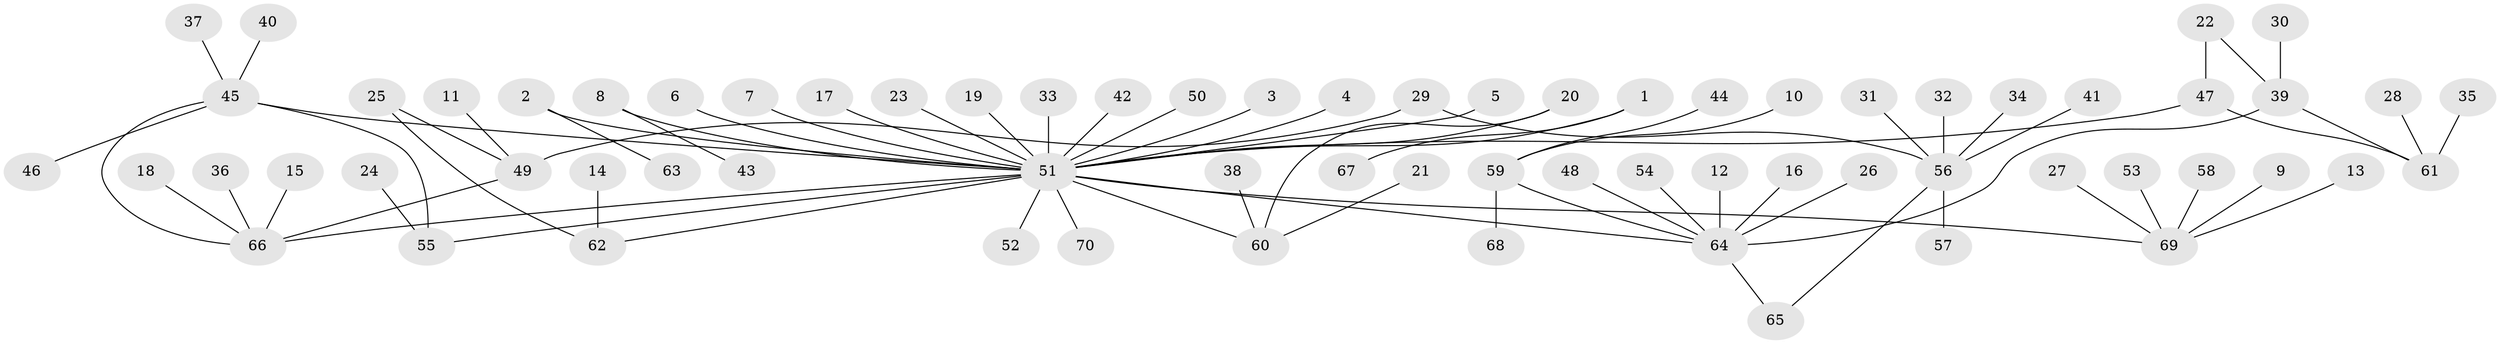// original degree distribution, {5: 0.04316546762589928, 27: 0.007194244604316547, 3: 0.07913669064748201, 2: 0.15827338129496402, 9: 0.014388489208633094, 11: 0.007194244604316547, 6: 0.02158273381294964, 4: 0.02158273381294964, 1: 0.6402877697841727, 8: 0.007194244604316547}
// Generated by graph-tools (version 1.1) at 2025/49/03/09/25 03:49:57]
// undirected, 70 vertices, 76 edges
graph export_dot {
graph [start="1"]
  node [color=gray90,style=filled];
  1;
  2;
  3;
  4;
  5;
  6;
  7;
  8;
  9;
  10;
  11;
  12;
  13;
  14;
  15;
  16;
  17;
  18;
  19;
  20;
  21;
  22;
  23;
  24;
  25;
  26;
  27;
  28;
  29;
  30;
  31;
  32;
  33;
  34;
  35;
  36;
  37;
  38;
  39;
  40;
  41;
  42;
  43;
  44;
  45;
  46;
  47;
  48;
  49;
  50;
  51;
  52;
  53;
  54;
  55;
  56;
  57;
  58;
  59;
  60;
  61;
  62;
  63;
  64;
  65;
  66;
  67;
  68;
  69;
  70;
  1 -- 51 [weight=1.0];
  1 -- 67 [weight=1.0];
  2 -- 51 [weight=1.0];
  2 -- 63 [weight=1.0];
  3 -- 51 [weight=1.0];
  4 -- 51 [weight=1.0];
  5 -- 51 [weight=1.0];
  6 -- 51 [weight=1.0];
  7 -- 51 [weight=1.0];
  8 -- 43 [weight=1.0];
  8 -- 51 [weight=1.0];
  9 -- 69 [weight=1.0];
  10 -- 59 [weight=1.0];
  11 -- 49 [weight=1.0];
  12 -- 64 [weight=1.0];
  13 -- 69 [weight=1.0];
  14 -- 62 [weight=1.0];
  15 -- 66 [weight=1.0];
  16 -- 64 [weight=1.0];
  17 -- 51 [weight=1.0];
  18 -- 66 [weight=1.0];
  19 -- 51 [weight=1.0];
  20 -- 51 [weight=1.0];
  20 -- 60 [weight=1.0];
  21 -- 60 [weight=1.0];
  22 -- 39 [weight=1.0];
  22 -- 47 [weight=1.0];
  23 -- 51 [weight=1.0];
  24 -- 55 [weight=1.0];
  25 -- 49 [weight=1.0];
  25 -- 62 [weight=1.0];
  26 -- 64 [weight=1.0];
  27 -- 69 [weight=1.0];
  28 -- 61 [weight=1.0];
  29 -- 49 [weight=1.0];
  29 -- 56 [weight=1.0];
  30 -- 39 [weight=1.0];
  31 -- 56 [weight=1.0];
  32 -- 56 [weight=1.0];
  33 -- 51 [weight=1.0];
  34 -- 56 [weight=1.0];
  35 -- 61 [weight=1.0];
  36 -- 66 [weight=1.0];
  37 -- 45 [weight=1.0];
  38 -- 60 [weight=1.0];
  39 -- 61 [weight=1.0];
  39 -- 64 [weight=1.0];
  40 -- 45 [weight=1.0];
  41 -- 56 [weight=1.0];
  42 -- 51 [weight=1.0];
  44 -- 59 [weight=1.0];
  45 -- 46 [weight=1.0];
  45 -- 51 [weight=1.0];
  45 -- 55 [weight=1.0];
  45 -- 66 [weight=1.0];
  47 -- 51 [weight=1.0];
  47 -- 61 [weight=1.0];
  48 -- 64 [weight=1.0];
  49 -- 66 [weight=1.0];
  50 -- 51 [weight=1.0];
  51 -- 52 [weight=1.0];
  51 -- 55 [weight=1.0];
  51 -- 60 [weight=1.0];
  51 -- 62 [weight=1.0];
  51 -- 64 [weight=1.0];
  51 -- 66 [weight=1.0];
  51 -- 69 [weight=1.0];
  51 -- 70 [weight=1.0];
  53 -- 69 [weight=1.0];
  54 -- 64 [weight=1.0];
  56 -- 57 [weight=1.0];
  56 -- 65 [weight=1.0];
  58 -- 69 [weight=1.0];
  59 -- 64 [weight=1.0];
  59 -- 68 [weight=1.0];
  64 -- 65 [weight=1.0];
}
